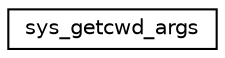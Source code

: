 digraph "Graphical Class Hierarchy"
{
 // LATEX_PDF_SIZE
  edge [fontname="Helvetica",fontsize="10",labelfontname="Helvetica",labelfontsize="10"];
  node [fontname="Helvetica",fontsize="10",shape=record];
  rankdir="LR";
  Node0 [label="sys_getcwd_args",height=0.2,width=0.4,color="black", fillcolor="white", style="filled",URL="$structsys__getcwd__args.html",tooltip=" "];
}
